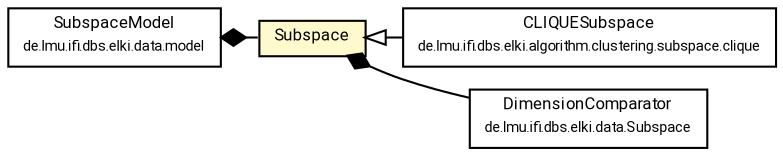 #!/usr/local/bin/dot
#
# Class diagram 
# Generated by UMLGraph version R5_7_2-60-g0e99a6 (http://www.spinellis.gr/umlgraph/)
#

digraph G {
	graph [fontnames="svg"]
	edge [fontname="Roboto",fontsize=7,labelfontname="Roboto",labelfontsize=7,color="black"];
	node [fontname="Roboto",fontcolor="black",fontsize=8,shape=plaintext,margin=0,width=0,height=0];
	nodesep=0.15;
	ranksep=0.25;
	rankdir=LR;
	// de.lmu.ifi.dbs.elki.data.Subspace
	c10090519 [label=<<table title="de.lmu.ifi.dbs.elki.data.Subspace" border="0" cellborder="1" cellspacing="0" cellpadding="2" bgcolor="lemonChiffon" href="Subspace.html" target="_parent">
		<tr><td><table border="0" cellspacing="0" cellpadding="1">
		<tr><td align="center" balign="center"> <font face="Roboto">Subspace</font> </td></tr>
		</table></td></tr>
		</table>>, URL="Subspace.html"];
	// de.lmu.ifi.dbs.elki.data.model.SubspaceModel
	c10090525 [label=<<table title="de.lmu.ifi.dbs.elki.data.model.SubspaceModel" border="0" cellborder="1" cellspacing="0" cellpadding="2" href="model/SubspaceModel.html" target="_parent">
		<tr><td><table border="0" cellspacing="0" cellpadding="1">
		<tr><td align="center" balign="center"> <font face="Roboto">SubspaceModel</font> </td></tr>
		<tr><td align="center" balign="center"> <font face="Roboto" point-size="7.0">de.lmu.ifi.dbs.elki.data.model</font> </td></tr>
		</table></td></tr>
		</table>>, URL="model/SubspaceModel.html"];
	// de.lmu.ifi.dbs.elki.algorithm.clustering.subspace.clique.CLIQUESubspace
	c10090857 [label=<<table title="de.lmu.ifi.dbs.elki.algorithm.clustering.subspace.clique.CLIQUESubspace" border="0" cellborder="1" cellspacing="0" cellpadding="2" href="../algorithm/clustering/subspace/clique/CLIQUESubspace.html" target="_parent">
		<tr><td><table border="0" cellspacing="0" cellpadding="1">
		<tr><td align="center" balign="center"> <font face="Roboto">CLIQUESubspace</font> </td></tr>
		<tr><td align="center" balign="center"> <font face="Roboto" point-size="7.0">de.lmu.ifi.dbs.elki.algorithm.clustering.subspace.clique</font> </td></tr>
		</table></td></tr>
		</table>>, URL="../algorithm/clustering/subspace/clique/CLIQUESubspace.html"];
	// de.lmu.ifi.dbs.elki.data.Subspace composed de.lmu.ifi.dbs.elki.data.Subspace.DimensionComparator
	c10090519 -> c10093144 [arrowhead=none,arrowtail=diamond,dir=back,weight=6];
	// de.lmu.ifi.dbs.elki.data.model.SubspaceModel composed de.lmu.ifi.dbs.elki.data.Subspace
	c10090525 -> c10090519 [arrowhead=none,arrowtail=diamond,dir=back,weight=6];
	// de.lmu.ifi.dbs.elki.algorithm.clustering.subspace.clique.CLIQUESubspace extends de.lmu.ifi.dbs.elki.data.Subspace
	c10090519 -> c10090857 [arrowtail=empty,dir=back,weight=10];
	// de.lmu.ifi.dbs.elki.data.Subspace.DimensionComparator
	c10093144[label=<<table title="de.lmu.ifi.dbs.elki.data.Subspace.DimensionComparator" border="0" cellborder="1" cellspacing="0" cellpadding="2" href="http://docs.oracle.com/javase/7/docs/api/de/lmu/ifi/dbs/elki/data/Subspace.DimensionComparator.html" target="_parent">
		<tr><td><table border="0" cellspacing="0" cellpadding="1">
		<tr><td align="center" balign="center"> <font face="Roboto">DimensionComparator</font> </td></tr>
		<tr><td align="center" balign="center"> <font face="Roboto" point-size="7.0">de.lmu.ifi.dbs.elki.data.Subspace</font> </td></tr>
		</table></td></tr>
		</table>>];
}

